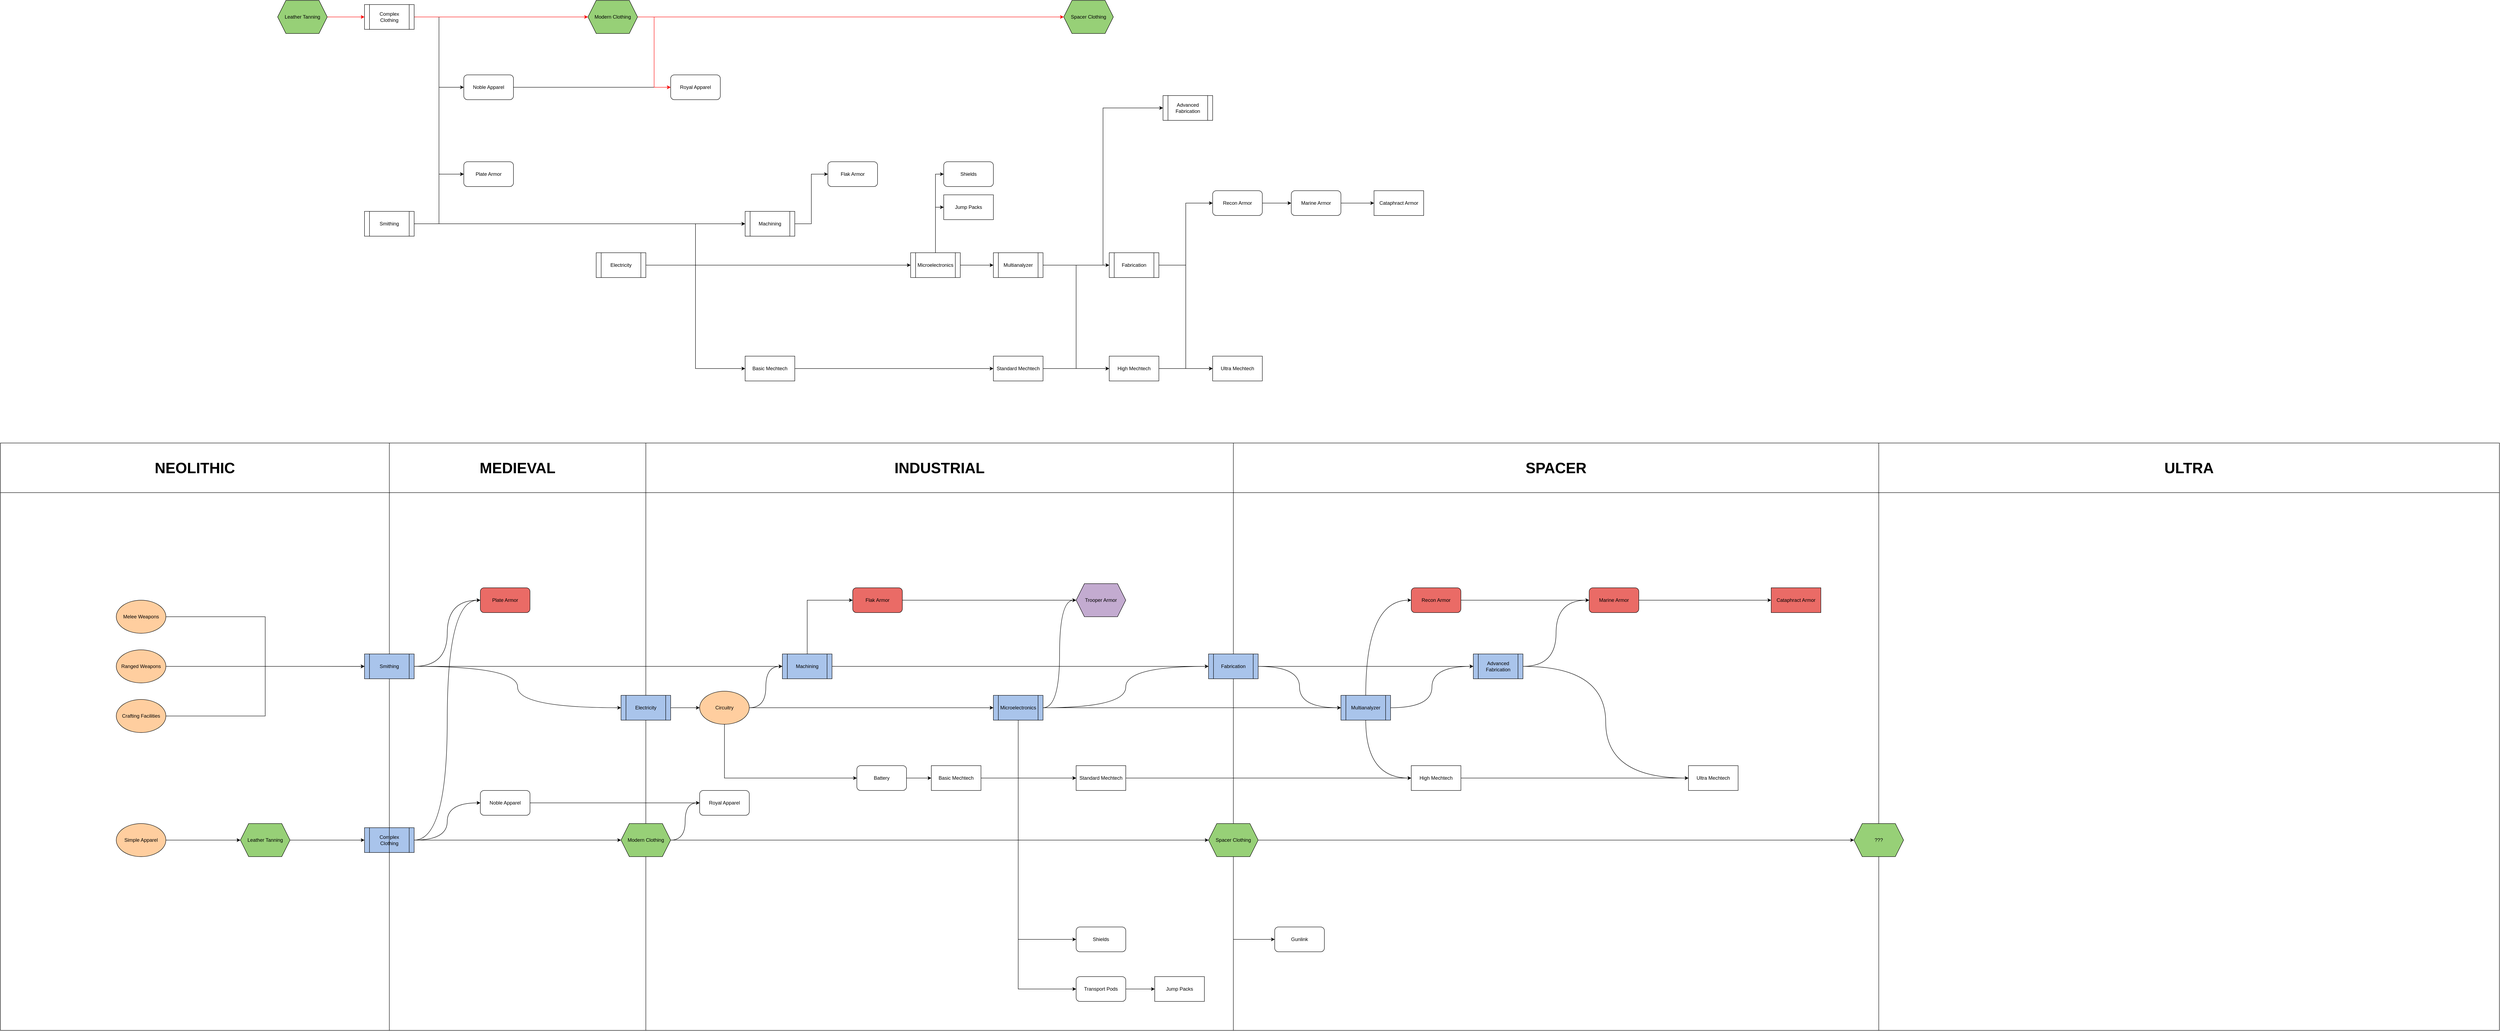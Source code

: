 <mxfile version="21.5.0" type="github">
  <diagram name="Page-1" id="KWzewiNtHVKbTdVzmJEv">
    <mxGraphModel dx="2638" dy="2087" grid="1" gridSize="10" guides="1" tooltips="1" connect="1" arrows="1" fold="1" page="1" pageScale="1" pageWidth="1100" pageHeight="850" math="0" shadow="0">
      <root>
        <mxCell id="0" />
        <mxCell id="1" parent="0" />
        <mxCell id="aLflbuptnVJN-_6204dd-37" value="&lt;font style=&quot;font-size: 36px;&quot;&gt;ULTRA&lt;/font&gt;" style="swimlane;whiteSpace=wrap;html=1;startSize=120;" parent="1" vertex="1">
          <mxGeometry x="3820" y="1040" width="1500" height="1420" as="geometry" />
        </mxCell>
        <mxCell id="aLflbuptnVJN-_6204dd-33" value="&lt;div&gt;&lt;font style=&quot;font-size: 36px;&quot;&gt;SPACER&lt;/font&gt;&lt;/div&gt;" style="swimlane;whiteSpace=wrap;html=1;startSize=120;" parent="1" vertex="1">
          <mxGeometry x="2260" y="1040" width="1560" height="1420" as="geometry" />
        </mxCell>
        <mxCell id="T8RAS-Kf2fngKEUCqmms-92" value="Ultra Mechtech" style="rounded=0;whiteSpace=wrap;html=1;" parent="aLflbuptnVJN-_6204dd-33" vertex="1">
          <mxGeometry x="1100" y="780" width="120" height="60" as="geometry" />
        </mxCell>
        <mxCell id="aLflbuptnVJN-_6204dd-23" value="Gunlink" style="rounded=1;whiteSpace=wrap;html=1;fillColor=#FFFFFF;" parent="aLflbuptnVJN-_6204dd-33" vertex="1">
          <mxGeometry x="100" y="1170" width="120" height="60" as="geometry" />
        </mxCell>
        <mxCell id="T8RAS-Kf2fngKEUCqmms-91" value="High Mechtech" style="rounded=0;whiteSpace=wrap;html=1;" parent="aLflbuptnVJN-_6204dd-33" vertex="1">
          <mxGeometry x="430" y="780" width="120" height="60" as="geometry" />
        </mxCell>
        <mxCell id="T8RAS-Kf2fngKEUCqmms-90" style="edgeStyle=orthogonalEdgeStyle;rounded=0;orthogonalLoop=1;jettySize=auto;html=1;exitX=1;exitY=0.5;exitDx=0;exitDy=0;entryX=0;entryY=0.5;entryDx=0;entryDy=0;" parent="aLflbuptnVJN-_6204dd-33" source="T8RAS-Kf2fngKEUCqmms-91" target="T8RAS-Kf2fngKEUCqmms-92" edge="1">
          <mxGeometry relative="1" as="geometry" />
        </mxCell>
        <mxCell id="aLflbuptnVJN-_6204dd-49" value="&lt;div&gt;???&lt;/div&gt;" style="shape=hexagon;perimeter=hexagonPerimeter2;whiteSpace=wrap;html=1;fixedSize=1;fillColor=#97D077;" parent="aLflbuptnVJN-_6204dd-33" vertex="1">
          <mxGeometry x="1500" y="920" width="120" height="80" as="geometry" />
        </mxCell>
        <mxCell id="aLflbuptnVJN-_6204dd-34" value="&lt;font style=&quot;font-size: 36px;&quot;&gt;INDUSTRIAL&lt;/font&gt;" style="swimlane;whiteSpace=wrap;html=1;startSize=120;" parent="1" vertex="1">
          <mxGeometry x="840" y="1040" width="1420" height="1420" as="geometry">
            <mxRectangle x="740" y="1040" width="110" height="30" as="alternateBounds" />
          </mxGeometry>
        </mxCell>
        <mxCell id="aLflbuptnVJN-_6204dd-40" value="Trooper Armor" style="shape=hexagon;perimeter=hexagonPerimeter2;whiteSpace=wrap;html=1;fixedSize=1;fillColor=#C3ABD0;" parent="aLflbuptnVJN-_6204dd-34" vertex="1">
          <mxGeometry x="1040" y="340" width="120" height="80" as="geometry" />
        </mxCell>
        <mxCell id="aLflbuptnVJN-_6204dd-27" value="Battery" style="rounded=1;whiteSpace=wrap;html=1;" parent="aLflbuptnVJN-_6204dd-34" vertex="1">
          <mxGeometry x="510" y="780" width="120" height="60" as="geometry" />
        </mxCell>
        <mxCell id="T8RAS-Kf2fngKEUCqmms-84" value="&lt;div&gt;Shields&lt;/div&gt;" style="rounded=1;whiteSpace=wrap;html=1;" parent="aLflbuptnVJN-_6204dd-34" vertex="1">
          <mxGeometry x="1040" y="1170" width="120" height="60" as="geometry" />
        </mxCell>
        <mxCell id="T8RAS-Kf2fngKEUCqmms-85" value="Jump Packs" style="rounded=0;whiteSpace=wrap;html=1;" parent="aLflbuptnVJN-_6204dd-34" vertex="1">
          <mxGeometry x="1230" y="1290" width="120" height="60" as="geometry" />
        </mxCell>
        <mxCell id="aLflbuptnVJN-_6204dd-22" style="edgeStyle=orthogonalEdgeStyle;rounded=0;orthogonalLoop=1;jettySize=auto;html=1;exitX=1;exitY=0.5;exitDx=0;exitDy=0;entryX=0;entryY=0.5;entryDx=0;entryDy=0;" parent="aLflbuptnVJN-_6204dd-34" source="aLflbuptnVJN-_6204dd-20" target="T8RAS-Kf2fngKEUCqmms-85" edge="1">
          <mxGeometry relative="1" as="geometry" />
        </mxCell>
        <mxCell id="aLflbuptnVJN-_6204dd-20" value="Transport Pods" style="rounded=1;whiteSpace=wrap;html=1;" parent="aLflbuptnVJN-_6204dd-34" vertex="1">
          <mxGeometry x="1040" y="1290" width="120" height="60" as="geometry" />
        </mxCell>
        <mxCell id="T8RAS-Kf2fngKEUCqmms-87" value="Standard Mechtech" style="rounded=0;whiteSpace=wrap;html=1;" parent="aLflbuptnVJN-_6204dd-34" vertex="1">
          <mxGeometry x="1040" y="780" width="120" height="60" as="geometry" />
        </mxCell>
        <mxCell id="T8RAS-Kf2fngKEUCqmms-89" value="Basic Mechtech" style="rounded=0;whiteSpace=wrap;html=1;" parent="aLflbuptnVJN-_6204dd-34" vertex="1">
          <mxGeometry x="690" y="780" width="120" height="60" as="geometry" />
        </mxCell>
        <mxCell id="T8RAS-Kf2fngKEUCqmms-88" style="edgeStyle=orthogonalEdgeStyle;rounded=0;orthogonalLoop=1;jettySize=auto;html=1;exitX=1;exitY=0.5;exitDx=0;exitDy=0;" parent="aLflbuptnVJN-_6204dd-34" source="T8RAS-Kf2fngKEUCqmms-89" target="T8RAS-Kf2fngKEUCqmms-87" edge="1">
          <mxGeometry relative="1" as="geometry" />
        </mxCell>
        <mxCell id="aLflbuptnVJN-_6204dd-29" style="edgeStyle=orthogonalEdgeStyle;rounded=0;orthogonalLoop=1;jettySize=auto;html=1;exitX=1;exitY=0.5;exitDx=0;exitDy=0;entryX=0;entryY=0.5;entryDx=0;entryDy=0;" parent="aLflbuptnVJN-_6204dd-34" source="aLflbuptnVJN-_6204dd-27" target="T8RAS-Kf2fngKEUCqmms-89" edge="1">
          <mxGeometry relative="1" as="geometry" />
        </mxCell>
        <mxCell id="T8RAS-Kf2fngKEUCqmms-64" value="Royal Apparel" style="rounded=1;whiteSpace=wrap;html=1;" parent="aLflbuptnVJN-_6204dd-34" vertex="1">
          <mxGeometry x="130" y="840" width="120" height="60" as="geometry" />
        </mxCell>
        <mxCell id="aLflbuptnVJN-_6204dd-35" value="&lt;font style=&quot;font-size: 36px;&quot;&gt;MEDIEVAL&lt;/font&gt;" style="swimlane;whiteSpace=wrap;html=1;startSize=120;" parent="1" vertex="1">
          <mxGeometry x="220" y="1040" width="620" height="1420" as="geometry">
            <mxRectangle x="220" y="1040" width="110" height="30" as="alternateBounds" />
          </mxGeometry>
        </mxCell>
        <mxCell id="T8RAS-Kf2fngKEUCqmms-57" value="&lt;div&gt;Complex Clothing&lt;/div&gt;" style="shape=process;whiteSpace=wrap;html=1;backgroundOutline=1;fillColor=#A9C4EB;" parent="aLflbuptnVJN-_6204dd-35" vertex="1">
          <mxGeometry x="-60" y="930" width="120" height="60" as="geometry" />
        </mxCell>
        <mxCell id="T8RAS-Kf2fngKEUCqmms-63" value="&lt;div&gt;Noble Apparel&lt;/div&gt;" style="rounded=1;whiteSpace=wrap;html=1;" parent="aLflbuptnVJN-_6204dd-35" vertex="1">
          <mxGeometry x="220" y="840" width="120" height="60" as="geometry" />
        </mxCell>
        <mxCell id="T8RAS-Kf2fngKEUCqmms-55" style="edgeStyle=orthogonalEdgeStyle;rounded=0;orthogonalLoop=1;jettySize=auto;html=1;exitX=1;exitY=0.5;exitDx=0;exitDy=0;entryX=0;entryY=0.5;entryDx=0;entryDy=0;curved=1;" parent="aLflbuptnVJN-_6204dd-35" source="T8RAS-Kf2fngKEUCqmms-57" target="T8RAS-Kf2fngKEUCqmms-63" edge="1">
          <mxGeometry relative="1" as="geometry" />
        </mxCell>
        <mxCell id="aLflbuptnVJN-_6204dd-43" value="Modern Clothing" style="shape=hexagon;perimeter=hexagonPerimeter2;whiteSpace=wrap;html=1;fixedSize=1;fillColor=#97D077;" parent="aLflbuptnVJN-_6204dd-35" vertex="1">
          <mxGeometry x="560" y="920" width="120" height="80" as="geometry" />
        </mxCell>
        <mxCell id="aLflbuptnVJN-_6204dd-45" style="edgeStyle=orthogonalEdgeStyle;rounded=0;orthogonalLoop=1;jettySize=auto;html=1;exitX=1;exitY=0.5;exitDx=0;exitDy=0;entryX=0;entryY=0.5;entryDx=0;entryDy=0;" parent="aLflbuptnVJN-_6204dd-35" source="T8RAS-Kf2fngKEUCqmms-57" target="aLflbuptnVJN-_6204dd-43" edge="1">
          <mxGeometry relative="1" as="geometry" />
        </mxCell>
        <mxCell id="aLflbuptnVJN-_6204dd-36" value="&lt;font style=&quot;font-size: 36px;&quot;&gt;NEOLITHIC&lt;/font&gt;" style="swimlane;whiteSpace=wrap;html=1;startSize=120;" parent="1" vertex="1">
          <mxGeometry x="-720" y="1040" width="940" height="1420" as="geometry">
            <mxRectangle x="740" y="1040" width="110" height="30" as="alternateBounds" />
          </mxGeometry>
        </mxCell>
        <mxCell id="aLflbuptnVJN-_6204dd-39" value="&lt;div&gt;Leather Tanning&lt;/div&gt;" style="shape=hexagon;perimeter=hexagonPerimeter2;whiteSpace=wrap;html=1;fixedSize=1;fillColor=#97D077;" parent="aLflbuptnVJN-_6204dd-36" vertex="1">
          <mxGeometry x="580" y="920" width="120" height="80" as="geometry" />
        </mxCell>
        <mxCell id="aLflbuptnVJN-_6204dd-1" value="Simple Apparel" style="ellipse;whiteSpace=wrap;html=1;fillColor=#FFCE9F;" parent="aLflbuptnVJN-_6204dd-36" vertex="1">
          <mxGeometry x="280" y="920" width="120" height="80" as="geometry" />
        </mxCell>
        <mxCell id="aLflbuptnVJN-_6204dd-8" style="edgeStyle=orthogonalEdgeStyle;rounded=0;orthogonalLoop=1;jettySize=auto;html=1;exitX=1;exitY=0.5;exitDx=0;exitDy=0;entryX=0;entryY=0.5;entryDx=0;entryDy=0;" parent="aLflbuptnVJN-_6204dd-36" source="aLflbuptnVJN-_6204dd-1" target="aLflbuptnVJN-_6204dd-39" edge="1">
          <mxGeometry relative="1" as="geometry" />
        </mxCell>
        <mxCell id="T8RAS-Kf2fngKEUCqmms-8" style="edgeStyle=orthogonalEdgeStyle;rounded=0;orthogonalLoop=1;jettySize=auto;html=1;exitX=1;exitY=0.5;exitDx=0;exitDy=0;entryX=0;entryY=0.5;entryDx=0;entryDy=0;" parent="1" source="T8RAS-Kf2fngKEUCqmms-1" target="T8RAS-Kf2fngKEUCqmms-4" edge="1">
          <mxGeometry relative="1" as="geometry" />
        </mxCell>
        <mxCell id="T8RAS-Kf2fngKEUCqmms-10" style="edgeStyle=orthogonalEdgeStyle;rounded=0;orthogonalLoop=1;jettySize=auto;html=1;exitX=1;exitY=0.5;exitDx=0;exitDy=0;entryX=0;entryY=0.5;entryDx=0;entryDy=0;" parent="1" source="T8RAS-Kf2fngKEUCqmms-1" target="T8RAS-Kf2fngKEUCqmms-3" edge="1">
          <mxGeometry relative="1" as="geometry" />
        </mxCell>
        <mxCell id="eQuGEwlXQWY68dL_tK8g-7" style="edgeStyle=orthogonalEdgeStyle;rounded=0;orthogonalLoop=1;jettySize=auto;html=1;exitX=1;exitY=0.5;exitDx=0;exitDy=0;entryX=0;entryY=0.5;entryDx=0;entryDy=0;fillColor=#FF0000;strokeColor=#FF0000;" edge="1" parent="1" source="T8RAS-Kf2fngKEUCqmms-1" target="eQuGEwlXQWY68dL_tK8g-4">
          <mxGeometry relative="1" as="geometry" />
        </mxCell>
        <mxCell id="T8RAS-Kf2fngKEUCqmms-1" value="&lt;div&gt;Complex Clothing&lt;/div&gt;" style="shape=process;whiteSpace=wrap;html=1;backgroundOutline=1;" parent="1" vertex="1">
          <mxGeometry x="160" y="-20" width="120" height="60" as="geometry" />
        </mxCell>
        <mxCell id="T8RAS-Kf2fngKEUCqmms-11" style="edgeStyle=orthogonalEdgeStyle;rounded=0;orthogonalLoop=1;jettySize=auto;html=1;exitX=1;exitY=0.5;exitDx=0;exitDy=0;entryX=0;entryY=0.5;entryDx=0;entryDy=0;" parent="1" source="T8RAS-Kf2fngKEUCqmms-2" target="T8RAS-Kf2fngKEUCqmms-3" edge="1">
          <mxGeometry relative="1" as="geometry" />
        </mxCell>
        <mxCell id="T8RAS-Kf2fngKEUCqmms-15" style="edgeStyle=orthogonalEdgeStyle;rounded=0;orthogonalLoop=1;jettySize=auto;html=1;exitX=1;exitY=0.5;exitDx=0;exitDy=0;entryX=0;entryY=0.5;entryDx=0;entryDy=0;" parent="1" source="T8RAS-Kf2fngKEUCqmms-2" target="T8RAS-Kf2fngKEUCqmms-13" edge="1">
          <mxGeometry relative="1" as="geometry" />
        </mxCell>
        <mxCell id="T8RAS-Kf2fngKEUCqmms-2" value="Smithing" style="shape=process;whiteSpace=wrap;html=1;backgroundOutline=1;" parent="1" vertex="1">
          <mxGeometry x="160" y="480" width="120" height="60" as="geometry" />
        </mxCell>
        <mxCell id="T8RAS-Kf2fngKEUCqmms-3" value="Plate Armor" style="rounded=1;whiteSpace=wrap;html=1;" parent="1" vertex="1">
          <mxGeometry x="400" y="360" width="120" height="60" as="geometry" />
        </mxCell>
        <mxCell id="T8RAS-Kf2fngKEUCqmms-9" style="edgeStyle=orthogonalEdgeStyle;rounded=0;orthogonalLoop=1;jettySize=auto;html=1;exitX=1;exitY=0.5;exitDx=0;exitDy=0;entryX=0;entryY=0.5;entryDx=0;entryDy=0;" parent="1" source="T8RAS-Kf2fngKEUCqmms-4" target="T8RAS-Kf2fngKEUCqmms-5" edge="1">
          <mxGeometry relative="1" as="geometry" />
        </mxCell>
        <mxCell id="T8RAS-Kf2fngKEUCqmms-4" value="&lt;div&gt;Noble Apparel&lt;/div&gt;" style="rounded=1;whiteSpace=wrap;html=1;" parent="1" vertex="1">
          <mxGeometry x="400" y="150" width="120" height="60" as="geometry" />
        </mxCell>
        <mxCell id="T8RAS-Kf2fngKEUCqmms-5" value="Royal Apparel" style="rounded=1;whiteSpace=wrap;html=1;" parent="1" vertex="1">
          <mxGeometry x="900" y="150" width="120" height="60" as="geometry" />
        </mxCell>
        <mxCell id="T8RAS-Kf2fngKEUCqmms-16" style="edgeStyle=orthogonalEdgeStyle;rounded=0;orthogonalLoop=1;jettySize=auto;html=1;exitX=1;exitY=0.5;exitDx=0;exitDy=0;entryX=0;entryY=0.5;entryDx=0;entryDy=0;" parent="1" source="T8RAS-Kf2fngKEUCqmms-12" target="T8RAS-Kf2fngKEUCqmms-13" edge="1">
          <mxGeometry relative="1" as="geometry">
            <mxPoint x="970" y="589.667" as="targetPoint" />
          </mxGeometry>
        </mxCell>
        <mxCell id="T8RAS-Kf2fngKEUCqmms-24" style="edgeStyle=orthogonalEdgeStyle;rounded=0;orthogonalLoop=1;jettySize=auto;html=1;exitX=1;exitY=0.5;exitDx=0;exitDy=0;entryX=0;entryY=0.5;entryDx=0;entryDy=0;" parent="1" source="T8RAS-Kf2fngKEUCqmms-12" target="T8RAS-Kf2fngKEUCqmms-20" edge="1">
          <mxGeometry relative="1" as="geometry" />
        </mxCell>
        <mxCell id="T8RAS-Kf2fngKEUCqmms-35" style="edgeStyle=orthogonalEdgeStyle;rounded=0;orthogonalLoop=1;jettySize=auto;html=1;exitX=1;exitY=0.5;exitDx=0;exitDy=0;entryX=0;entryY=0.5;entryDx=0;entryDy=0;" parent="1" source="T8RAS-Kf2fngKEUCqmms-12" target="T8RAS-Kf2fngKEUCqmms-34" edge="1">
          <mxGeometry relative="1" as="geometry" />
        </mxCell>
        <mxCell id="T8RAS-Kf2fngKEUCqmms-12" value="Electricity" style="shape=process;whiteSpace=wrap;html=1;backgroundOutline=1;" parent="1" vertex="1">
          <mxGeometry x="720" y="580" width="120" height="60" as="geometry" />
        </mxCell>
        <mxCell id="T8RAS-Kf2fngKEUCqmms-19" style="edgeStyle=orthogonalEdgeStyle;rounded=0;orthogonalLoop=1;jettySize=auto;html=1;exitX=1;exitY=0.5;exitDx=0;exitDy=0;entryX=0;entryY=0.5;entryDx=0;entryDy=0;" parent="1" source="T8RAS-Kf2fngKEUCqmms-13" target="T8RAS-Kf2fngKEUCqmms-17" edge="1">
          <mxGeometry relative="1" as="geometry" />
        </mxCell>
        <mxCell id="T8RAS-Kf2fngKEUCqmms-13" value="Machining" style="shape=process;whiteSpace=wrap;html=1;backgroundOutline=1;" parent="1" vertex="1">
          <mxGeometry x="1080" y="480" width="120" height="60" as="geometry" />
        </mxCell>
        <mxCell id="T8RAS-Kf2fngKEUCqmms-17" value="Flak Armor" style="rounded=1;whiteSpace=wrap;html=1;" parent="1" vertex="1">
          <mxGeometry x="1280" y="360" width="120" height="60" as="geometry" />
        </mxCell>
        <mxCell id="T8RAS-Kf2fngKEUCqmms-25" style="edgeStyle=orthogonalEdgeStyle;rounded=0;orthogonalLoop=1;jettySize=auto;html=1;exitX=1;exitY=0.5;exitDx=0;exitDy=0;entryX=0;entryY=0.5;entryDx=0;entryDy=0;" parent="1" source="T8RAS-Kf2fngKEUCqmms-20" target="T8RAS-Kf2fngKEUCqmms-21" edge="1">
          <mxGeometry relative="1" as="geometry" />
        </mxCell>
        <mxCell id="T8RAS-Kf2fngKEUCqmms-30" style="edgeStyle=orthogonalEdgeStyle;rounded=0;orthogonalLoop=1;jettySize=auto;html=1;exitX=0.5;exitY=0;exitDx=0;exitDy=0;entryX=0;entryY=0.5;entryDx=0;entryDy=0;" parent="1" source="T8RAS-Kf2fngKEUCqmms-20" target="T8RAS-Kf2fngKEUCqmms-29" edge="1">
          <mxGeometry relative="1" as="geometry" />
        </mxCell>
        <mxCell id="T8RAS-Kf2fngKEUCqmms-32" style="edgeStyle=orthogonalEdgeStyle;rounded=0;orthogonalLoop=1;jettySize=auto;html=1;exitX=0.5;exitY=0;exitDx=0;exitDy=0;entryX=0;entryY=0.5;entryDx=0;entryDy=0;" parent="1" source="T8RAS-Kf2fngKEUCqmms-20" target="T8RAS-Kf2fngKEUCqmms-31" edge="1">
          <mxGeometry relative="1" as="geometry" />
        </mxCell>
        <mxCell id="T8RAS-Kf2fngKEUCqmms-20" value="Microelectronics" style="shape=process;whiteSpace=wrap;html=1;backgroundOutline=1;" parent="1" vertex="1">
          <mxGeometry x="1480" y="580" width="120" height="60" as="geometry" />
        </mxCell>
        <mxCell id="T8RAS-Kf2fngKEUCqmms-26" style="edgeStyle=orthogonalEdgeStyle;rounded=0;orthogonalLoop=1;jettySize=auto;html=1;exitX=1;exitY=0.5;exitDx=0;exitDy=0;entryX=0;entryY=0.5;entryDx=0;entryDy=0;" parent="1" source="T8RAS-Kf2fngKEUCqmms-21" target="T8RAS-Kf2fngKEUCqmms-22" edge="1">
          <mxGeometry relative="1" as="geometry" />
        </mxCell>
        <mxCell id="T8RAS-Kf2fngKEUCqmms-28" style="edgeStyle=orthogonalEdgeStyle;rounded=0;orthogonalLoop=1;jettySize=auto;html=1;exitX=1;exitY=0.5;exitDx=0;exitDy=0;entryX=0;entryY=0.5;entryDx=0;entryDy=0;" parent="1" source="T8RAS-Kf2fngKEUCqmms-21" target="T8RAS-Kf2fngKEUCqmms-27" edge="1">
          <mxGeometry relative="1" as="geometry" />
        </mxCell>
        <mxCell id="T8RAS-Kf2fngKEUCqmms-42" style="edgeStyle=orthogonalEdgeStyle;rounded=0;orthogonalLoop=1;jettySize=auto;html=1;exitX=1;exitY=0.5;exitDx=0;exitDy=0;entryX=0;entryY=0.5;entryDx=0;entryDy=0;" parent="1" source="T8RAS-Kf2fngKEUCqmms-21" target="T8RAS-Kf2fngKEUCqmms-38" edge="1">
          <mxGeometry relative="1" as="geometry" />
        </mxCell>
        <mxCell id="T8RAS-Kf2fngKEUCqmms-21" value="Multianalyzer" style="shape=process;whiteSpace=wrap;html=1;backgroundOutline=1;" parent="1" vertex="1">
          <mxGeometry x="1680" y="580" width="120" height="60" as="geometry" />
        </mxCell>
        <mxCell id="T8RAS-Kf2fngKEUCqmms-43" style="edgeStyle=orthogonalEdgeStyle;rounded=0;orthogonalLoop=1;jettySize=auto;html=1;exitX=1;exitY=0.5;exitDx=0;exitDy=0;entryX=0;entryY=0.5;entryDx=0;entryDy=0;" parent="1" source="T8RAS-Kf2fngKEUCqmms-22" target="T8RAS-Kf2fngKEUCqmms-39" edge="1">
          <mxGeometry relative="1" as="geometry" />
        </mxCell>
        <mxCell id="T8RAS-Kf2fngKEUCqmms-47" style="edgeStyle=orthogonalEdgeStyle;rounded=0;orthogonalLoop=1;jettySize=auto;html=1;exitX=1;exitY=0.5;exitDx=0;exitDy=0;entryX=0;entryY=0.5;entryDx=0;entryDy=0;" parent="1" source="T8RAS-Kf2fngKEUCqmms-22" target="T8RAS-Kf2fngKEUCqmms-44" edge="1">
          <mxGeometry relative="1" as="geometry" />
        </mxCell>
        <mxCell id="T8RAS-Kf2fngKEUCqmms-22" value="Fabrication" style="shape=process;whiteSpace=wrap;html=1;backgroundOutline=1;" parent="1" vertex="1">
          <mxGeometry x="1960" y="580" width="120" height="60" as="geometry" />
        </mxCell>
        <mxCell id="T8RAS-Kf2fngKEUCqmms-27" value="&lt;div&gt;Advanced Fabrication&lt;/div&gt;" style="shape=process;whiteSpace=wrap;html=1;backgroundOutline=1;" parent="1" vertex="1">
          <mxGeometry x="2090" y="200" width="120" height="60" as="geometry" />
        </mxCell>
        <mxCell id="T8RAS-Kf2fngKEUCqmms-29" value="&lt;div&gt;Shields&lt;/div&gt;" style="rounded=1;whiteSpace=wrap;html=1;" parent="1" vertex="1">
          <mxGeometry x="1560" y="360" width="120" height="60" as="geometry" />
        </mxCell>
        <mxCell id="T8RAS-Kf2fngKEUCqmms-31" value="Jump Packs" style="rounded=0;whiteSpace=wrap;html=1;" parent="1" vertex="1">
          <mxGeometry x="1560" y="440" width="120" height="60" as="geometry" />
        </mxCell>
        <mxCell id="T8RAS-Kf2fngKEUCqmms-40" style="edgeStyle=orthogonalEdgeStyle;rounded=0;orthogonalLoop=1;jettySize=auto;html=1;exitX=1;exitY=0.5;exitDx=0;exitDy=0;entryX=0;entryY=0.5;entryDx=0;entryDy=0;" parent="1" source="T8RAS-Kf2fngKEUCqmms-33" target="T8RAS-Kf2fngKEUCqmms-38" edge="1">
          <mxGeometry relative="1" as="geometry" />
        </mxCell>
        <mxCell id="T8RAS-Kf2fngKEUCqmms-33" value="Standard Mechtech" style="rounded=0;whiteSpace=wrap;html=1;" parent="1" vertex="1">
          <mxGeometry x="1680" y="830" width="120" height="60" as="geometry" />
        </mxCell>
        <mxCell id="T8RAS-Kf2fngKEUCqmms-36" style="edgeStyle=orthogonalEdgeStyle;rounded=0;orthogonalLoop=1;jettySize=auto;html=1;exitX=1;exitY=0.5;exitDx=0;exitDy=0;" parent="1" source="T8RAS-Kf2fngKEUCqmms-34" target="T8RAS-Kf2fngKEUCqmms-33" edge="1">
          <mxGeometry relative="1" as="geometry" />
        </mxCell>
        <mxCell id="T8RAS-Kf2fngKEUCqmms-34" value="Basic Mechtech" style="rounded=0;whiteSpace=wrap;html=1;" parent="1" vertex="1">
          <mxGeometry x="1080" y="830" width="120" height="60" as="geometry" />
        </mxCell>
        <mxCell id="T8RAS-Kf2fngKEUCqmms-41" style="edgeStyle=orthogonalEdgeStyle;rounded=0;orthogonalLoop=1;jettySize=auto;html=1;exitX=1;exitY=0.5;exitDx=0;exitDy=0;entryX=0;entryY=0.5;entryDx=0;entryDy=0;" parent="1" source="T8RAS-Kf2fngKEUCqmms-38" target="T8RAS-Kf2fngKEUCqmms-39" edge="1">
          <mxGeometry relative="1" as="geometry" />
        </mxCell>
        <mxCell id="T8RAS-Kf2fngKEUCqmms-38" value="High Mechtech" style="rounded=0;whiteSpace=wrap;html=1;" parent="1" vertex="1">
          <mxGeometry x="1960" y="830" width="120" height="60" as="geometry" />
        </mxCell>
        <mxCell id="T8RAS-Kf2fngKEUCqmms-39" value="Ultra Mechtech" style="rounded=0;whiteSpace=wrap;html=1;" parent="1" vertex="1">
          <mxGeometry x="2210" y="830" width="120" height="60" as="geometry" />
        </mxCell>
        <mxCell id="T8RAS-Kf2fngKEUCqmms-48" style="edgeStyle=orthogonalEdgeStyle;rounded=0;orthogonalLoop=1;jettySize=auto;html=1;exitX=1;exitY=0.5;exitDx=0;exitDy=0;entryX=0;entryY=0.5;entryDx=0;entryDy=0;" parent="1" source="T8RAS-Kf2fngKEUCqmms-44" target="T8RAS-Kf2fngKEUCqmms-45" edge="1">
          <mxGeometry relative="1" as="geometry" />
        </mxCell>
        <mxCell id="T8RAS-Kf2fngKEUCqmms-44" value="Recon Armor" style="rounded=1;whiteSpace=wrap;html=1;" parent="1" vertex="1">
          <mxGeometry x="2210" y="430" width="120" height="60" as="geometry" />
        </mxCell>
        <mxCell id="T8RAS-Kf2fngKEUCqmms-49" style="edgeStyle=orthogonalEdgeStyle;rounded=0;orthogonalLoop=1;jettySize=auto;html=1;exitX=1;exitY=0.5;exitDx=0;exitDy=0;entryX=0;entryY=0.5;entryDx=0;entryDy=0;" parent="1" source="T8RAS-Kf2fngKEUCqmms-45" target="T8RAS-Kf2fngKEUCqmms-46" edge="1">
          <mxGeometry relative="1" as="geometry" />
        </mxCell>
        <mxCell id="T8RAS-Kf2fngKEUCqmms-45" value="Marine Armor" style="rounded=1;whiteSpace=wrap;html=1;" parent="1" vertex="1">
          <mxGeometry x="2400" y="430" width="120" height="60" as="geometry" />
        </mxCell>
        <mxCell id="T8RAS-Kf2fngKEUCqmms-46" value="Cataphract Armor" style="rounded=0;whiteSpace=wrap;html=1;" parent="1" vertex="1">
          <mxGeometry x="2600" y="430" width="120" height="60" as="geometry" />
        </mxCell>
        <mxCell id="T8RAS-Kf2fngKEUCqmms-56" style="edgeStyle=orthogonalEdgeStyle;rounded=0;orthogonalLoop=1;jettySize=auto;html=1;exitX=1;exitY=0.5;exitDx=0;exitDy=0;entryX=0;entryY=0.5;entryDx=0;entryDy=0;curved=1;" parent="1" source="T8RAS-Kf2fngKEUCqmms-57" target="T8RAS-Kf2fngKEUCqmms-61" edge="1">
          <mxGeometry relative="1" as="geometry" />
        </mxCell>
        <mxCell id="T8RAS-Kf2fngKEUCqmms-58" style="edgeStyle=orthogonalEdgeStyle;rounded=0;orthogonalLoop=1;jettySize=auto;html=1;exitX=1;exitY=0.5;exitDx=0;exitDy=0;entryX=0;entryY=0.5;entryDx=0;entryDy=0;curved=1;" parent="1" source="T8RAS-Kf2fngKEUCqmms-60" target="T8RAS-Kf2fngKEUCqmms-61" edge="1">
          <mxGeometry relative="1" as="geometry" />
        </mxCell>
        <mxCell id="T8RAS-Kf2fngKEUCqmms-59" style="edgeStyle=orthogonalEdgeStyle;rounded=0;orthogonalLoop=1;jettySize=auto;html=1;exitX=1;exitY=0.5;exitDx=0;exitDy=0;entryX=0;entryY=0.5;entryDx=0;entryDy=0;" parent="1" source="T8RAS-Kf2fngKEUCqmms-60" target="T8RAS-Kf2fngKEUCqmms-70" edge="1">
          <mxGeometry relative="1" as="geometry" />
        </mxCell>
        <mxCell id="aLflbuptnVJN-_6204dd-9" style="edgeStyle=orthogonalEdgeStyle;rounded=0;orthogonalLoop=1;jettySize=auto;html=1;exitX=1;exitY=0.5;exitDx=0;exitDy=0;entryX=0;entryY=0.5;entryDx=0;entryDy=0;curved=1;" parent="1" source="T8RAS-Kf2fngKEUCqmms-60" target="T8RAS-Kf2fngKEUCqmms-68" edge="1">
          <mxGeometry relative="1" as="geometry" />
        </mxCell>
        <mxCell id="T8RAS-Kf2fngKEUCqmms-60" value="Smithing" style="shape=process;whiteSpace=wrap;html=1;backgroundOutline=1;fillColor=#A9C4EB;" parent="1" vertex="1">
          <mxGeometry x="160" y="1550" width="120" height="60" as="geometry" />
        </mxCell>
        <mxCell id="T8RAS-Kf2fngKEUCqmms-61" value="Plate Armor" style="rounded=1;whiteSpace=wrap;html=1;fillColor=#EA6B66;" parent="1" vertex="1">
          <mxGeometry x="440" y="1390" width="120" height="60" as="geometry" />
        </mxCell>
        <mxCell id="aLflbuptnVJN-_6204dd-11" style="edgeStyle=orthogonalEdgeStyle;rounded=0;orthogonalLoop=1;jettySize=auto;html=1;exitX=1;exitY=0.5;exitDx=0;exitDy=0;entryX=0;entryY=0.5;entryDx=0;entryDy=0;" parent="1" source="T8RAS-Kf2fngKEUCqmms-68" target="aLflbuptnVJN-_6204dd-10" edge="1">
          <mxGeometry relative="1" as="geometry" />
        </mxCell>
        <mxCell id="T8RAS-Kf2fngKEUCqmms-68" value="Electricity" style="shape=process;whiteSpace=wrap;html=1;backgroundOutline=1;fillColor=#A9C4EB;" parent="1" vertex="1">
          <mxGeometry x="780" y="1650" width="120" height="60" as="geometry" />
        </mxCell>
        <mxCell id="T8RAS-Kf2fngKEUCqmms-69" style="edgeStyle=orthogonalEdgeStyle;rounded=0;orthogonalLoop=1;jettySize=auto;html=1;exitX=0.5;exitY=0;exitDx=0;exitDy=0;entryX=0;entryY=0.5;entryDx=0;entryDy=0;" parent="1" source="T8RAS-Kf2fngKEUCqmms-70" target="T8RAS-Kf2fngKEUCqmms-71" edge="1">
          <mxGeometry relative="1" as="geometry" />
        </mxCell>
        <mxCell id="aLflbuptnVJN-_6204dd-14" style="edgeStyle=orthogonalEdgeStyle;rounded=0;orthogonalLoop=1;jettySize=auto;html=1;exitX=1;exitY=0.5;exitDx=0;exitDy=0;entryX=0;entryY=0.5;entryDx=0;entryDy=0;" parent="1" source="T8RAS-Kf2fngKEUCqmms-70" target="T8RAS-Kf2fngKEUCqmms-82" edge="1">
          <mxGeometry relative="1" as="geometry" />
        </mxCell>
        <mxCell id="T8RAS-Kf2fngKEUCqmms-70" value="Machining" style="shape=process;whiteSpace=wrap;html=1;backgroundOutline=1;fillColor=#A9C4EB;" parent="1" vertex="1">
          <mxGeometry x="1170" y="1550" width="120" height="60" as="geometry" />
        </mxCell>
        <mxCell id="aLflbuptnVJN-_6204dd-42" style="edgeStyle=orthogonalEdgeStyle;rounded=0;orthogonalLoop=1;jettySize=auto;html=1;exitX=1;exitY=0.5;exitDx=0;exitDy=0;" parent="1" source="T8RAS-Kf2fngKEUCqmms-71" edge="1">
          <mxGeometry relative="1" as="geometry">
            <mxPoint x="1880" y="1420" as="targetPoint" />
          </mxGeometry>
        </mxCell>
        <mxCell id="T8RAS-Kf2fngKEUCqmms-71" value="Flak Armor" style="rounded=1;whiteSpace=wrap;html=1;fillColor=#EA6B66;" parent="1" vertex="1">
          <mxGeometry x="1340" y="1390" width="120" height="60" as="geometry" />
        </mxCell>
        <mxCell id="T8RAS-Kf2fngKEUCqmms-72" style="edgeStyle=orthogonalEdgeStyle;rounded=0;orthogonalLoop=1;jettySize=auto;html=1;exitX=1;exitY=0.5;exitDx=0;exitDy=0;entryX=0;entryY=0.5;entryDx=0;entryDy=0;" parent="1" source="T8RAS-Kf2fngKEUCqmms-75" target="T8RAS-Kf2fngKEUCqmms-79" edge="1">
          <mxGeometry relative="1" as="geometry" />
        </mxCell>
        <mxCell id="aLflbuptnVJN-_6204dd-15" style="edgeStyle=orthogonalEdgeStyle;rounded=0;orthogonalLoop=1;jettySize=auto;html=1;exitX=1;exitY=0.5;exitDx=0;exitDy=0;entryX=0;entryY=0.5;entryDx=0;entryDy=0;curved=1;" parent="1" source="T8RAS-Kf2fngKEUCqmms-75" target="T8RAS-Kf2fngKEUCqmms-82" edge="1">
          <mxGeometry relative="1" as="geometry" />
        </mxCell>
        <mxCell id="aLflbuptnVJN-_6204dd-19" style="edgeStyle=orthogonalEdgeStyle;rounded=0;orthogonalLoop=1;jettySize=auto;html=1;exitX=0.5;exitY=1;exitDx=0;exitDy=0;entryX=0;entryY=0.5;entryDx=0;entryDy=0;" parent="1" source="T8RAS-Kf2fngKEUCqmms-75" target="T8RAS-Kf2fngKEUCqmms-84" edge="1">
          <mxGeometry relative="1" as="geometry" />
        </mxCell>
        <mxCell id="aLflbuptnVJN-_6204dd-21" style="edgeStyle=orthogonalEdgeStyle;rounded=0;orthogonalLoop=1;jettySize=auto;html=1;exitX=0.5;exitY=1;exitDx=0;exitDy=0;entryX=0;entryY=0.5;entryDx=0;entryDy=0;" parent="1" source="T8RAS-Kf2fngKEUCqmms-75" target="aLflbuptnVJN-_6204dd-20" edge="1">
          <mxGeometry relative="1" as="geometry" />
        </mxCell>
        <mxCell id="aLflbuptnVJN-_6204dd-30" style="edgeStyle=orthogonalEdgeStyle;rounded=0;orthogonalLoop=1;jettySize=auto;html=1;exitX=0.5;exitY=1;exitDx=0;exitDy=0;entryX=0;entryY=0.5;entryDx=0;entryDy=0;" parent="1" source="T8RAS-Kf2fngKEUCqmms-75" target="T8RAS-Kf2fngKEUCqmms-87" edge="1">
          <mxGeometry relative="1" as="geometry" />
        </mxCell>
        <mxCell id="aLflbuptnVJN-_6204dd-41" style="edgeStyle=orthogonalEdgeStyle;rounded=0;orthogonalLoop=1;jettySize=auto;html=1;exitX=1;exitY=0.5;exitDx=0;exitDy=0;entryX=0;entryY=0.5;entryDx=0;entryDy=0;curved=1;" parent="1" source="T8RAS-Kf2fngKEUCqmms-75" target="aLflbuptnVJN-_6204dd-40" edge="1">
          <mxGeometry relative="1" as="geometry" />
        </mxCell>
        <mxCell id="T8RAS-Kf2fngKEUCqmms-75" value="Microelectronics" style="shape=process;whiteSpace=wrap;html=1;backgroundOutline=1;fillColor=#A9C4EB;" parent="1" vertex="1">
          <mxGeometry x="1680" y="1650" width="120" height="60" as="geometry" />
        </mxCell>
        <mxCell id="aLflbuptnVJN-_6204dd-18" style="edgeStyle=orthogonalEdgeStyle;rounded=0;orthogonalLoop=1;jettySize=auto;html=1;exitX=1;exitY=0.5;exitDx=0;exitDy=0;entryX=0;entryY=0.5;entryDx=0;entryDy=0;curved=1;" parent="1" source="T8RAS-Kf2fngKEUCqmms-79" target="T8RAS-Kf2fngKEUCqmms-83" edge="1">
          <mxGeometry relative="1" as="geometry" />
        </mxCell>
        <mxCell id="aLflbuptnVJN-_6204dd-25" style="edgeStyle=orthogonalEdgeStyle;rounded=0;orthogonalLoop=1;jettySize=auto;html=1;exitX=0.5;exitY=0;exitDx=0;exitDy=0;entryX=0;entryY=0.5;entryDx=0;entryDy=0;curved=1;" parent="1" source="T8RAS-Kf2fngKEUCqmms-79" target="T8RAS-Kf2fngKEUCqmms-94" edge="1">
          <mxGeometry relative="1" as="geometry" />
        </mxCell>
        <mxCell id="aLflbuptnVJN-_6204dd-31" style="edgeStyle=orthogonalEdgeStyle;rounded=0;orthogonalLoop=1;jettySize=auto;html=1;exitX=0.5;exitY=1;exitDx=0;exitDy=0;entryX=0;entryY=0.5;entryDx=0;entryDy=0;curved=1;" parent="1" source="T8RAS-Kf2fngKEUCqmms-79" target="T8RAS-Kf2fngKEUCqmms-91" edge="1">
          <mxGeometry relative="1" as="geometry" />
        </mxCell>
        <mxCell id="T8RAS-Kf2fngKEUCqmms-79" value="Multianalyzer" style="shape=process;whiteSpace=wrap;html=1;backgroundOutline=1;fillColor=#A9C4EB;" parent="1" vertex="1">
          <mxGeometry x="2520" y="1650" width="120" height="60" as="geometry" />
        </mxCell>
        <mxCell id="aLflbuptnVJN-_6204dd-16" style="edgeStyle=orthogonalEdgeStyle;rounded=0;orthogonalLoop=1;jettySize=auto;html=1;exitX=1;exitY=0.5;exitDx=0;exitDy=0;entryX=0;entryY=0.5;entryDx=0;entryDy=0;curved=1;" parent="1" source="T8RAS-Kf2fngKEUCqmms-82" target="T8RAS-Kf2fngKEUCqmms-79" edge="1">
          <mxGeometry relative="1" as="geometry" />
        </mxCell>
        <mxCell id="aLflbuptnVJN-_6204dd-17" style="edgeStyle=orthogonalEdgeStyle;rounded=0;orthogonalLoop=1;jettySize=auto;html=1;exitX=1;exitY=0.5;exitDx=0;exitDy=0;entryX=0;entryY=0.5;entryDx=0;entryDy=0;" parent="1" source="T8RAS-Kf2fngKEUCqmms-82" target="T8RAS-Kf2fngKEUCqmms-83" edge="1">
          <mxGeometry relative="1" as="geometry" />
        </mxCell>
        <mxCell id="aLflbuptnVJN-_6204dd-24" style="edgeStyle=orthogonalEdgeStyle;rounded=0;orthogonalLoop=1;jettySize=auto;html=1;exitX=0.5;exitY=1;exitDx=0;exitDy=0;entryX=0;entryY=0.5;entryDx=0;entryDy=0;" parent="1" source="aLflbuptnVJN-_6204dd-46" target="aLflbuptnVJN-_6204dd-23" edge="1">
          <mxGeometry relative="1" as="geometry" />
        </mxCell>
        <mxCell id="T8RAS-Kf2fngKEUCqmms-82" value="Fabrication" style="shape=process;whiteSpace=wrap;html=1;backgroundOutline=1;fillColor=#A9C4EB;" parent="1" vertex="1">
          <mxGeometry x="2200" y="1550" width="120" height="60" as="geometry" />
        </mxCell>
        <mxCell id="aLflbuptnVJN-_6204dd-26" style="edgeStyle=orthogonalEdgeStyle;rounded=0;orthogonalLoop=1;jettySize=auto;html=1;exitX=1;exitY=0.5;exitDx=0;exitDy=0;entryX=0;entryY=0.5;entryDx=0;entryDy=0;curved=1;" parent="1" source="T8RAS-Kf2fngKEUCqmms-83" target="T8RAS-Kf2fngKEUCqmms-96" edge="1">
          <mxGeometry relative="1" as="geometry" />
        </mxCell>
        <mxCell id="aLflbuptnVJN-_6204dd-32" style="edgeStyle=orthogonalEdgeStyle;rounded=0;orthogonalLoop=1;jettySize=auto;html=1;exitX=1;exitY=0.5;exitDx=0;exitDy=0;entryX=0;entryY=0.5;entryDx=0;entryDy=0;curved=1;" parent="1" source="T8RAS-Kf2fngKEUCqmms-83" target="T8RAS-Kf2fngKEUCqmms-92" edge="1">
          <mxGeometry relative="1" as="geometry" />
        </mxCell>
        <mxCell id="T8RAS-Kf2fngKEUCqmms-83" value="&lt;div&gt;Advanced Fabrication&lt;/div&gt;" style="shape=process;whiteSpace=wrap;html=1;backgroundOutline=1;fillColor=#A9C4EB;" parent="1" vertex="1">
          <mxGeometry x="2840" y="1550" width="120" height="60" as="geometry" />
        </mxCell>
        <mxCell id="T8RAS-Kf2fngKEUCqmms-86" style="edgeStyle=orthogonalEdgeStyle;rounded=0;orthogonalLoop=1;jettySize=auto;html=1;exitX=1;exitY=0.5;exitDx=0;exitDy=0;entryX=0;entryY=0.5;entryDx=0;entryDy=0;" parent="1" source="T8RAS-Kf2fngKEUCqmms-87" target="T8RAS-Kf2fngKEUCqmms-91" edge="1">
          <mxGeometry relative="1" as="geometry" />
        </mxCell>
        <mxCell id="T8RAS-Kf2fngKEUCqmms-93" style="edgeStyle=orthogonalEdgeStyle;rounded=0;orthogonalLoop=1;jettySize=auto;html=1;exitX=1;exitY=0.5;exitDx=0;exitDy=0;entryX=0;entryY=0.5;entryDx=0;entryDy=0;" parent="1" source="T8RAS-Kf2fngKEUCqmms-94" target="T8RAS-Kf2fngKEUCqmms-96" edge="1">
          <mxGeometry relative="1" as="geometry" />
        </mxCell>
        <mxCell id="T8RAS-Kf2fngKEUCqmms-94" value="Recon Armor" style="rounded=1;whiteSpace=wrap;html=1;fillColor=#EA6B66;" parent="1" vertex="1">
          <mxGeometry x="2690" y="1390" width="120" height="60" as="geometry" />
        </mxCell>
        <mxCell id="T8RAS-Kf2fngKEUCqmms-95" style="edgeStyle=orthogonalEdgeStyle;rounded=0;orthogonalLoop=1;jettySize=auto;html=1;exitX=1;exitY=0.5;exitDx=0;exitDy=0;entryX=0;entryY=0.5;entryDx=0;entryDy=0;" parent="1" source="T8RAS-Kf2fngKEUCqmms-96" target="T8RAS-Kf2fngKEUCqmms-97" edge="1">
          <mxGeometry relative="1" as="geometry" />
        </mxCell>
        <mxCell id="T8RAS-Kf2fngKEUCqmms-96" value="Marine Armor" style="rounded=1;whiteSpace=wrap;html=1;fillColor=#EA6B66;" parent="1" vertex="1">
          <mxGeometry x="3120" y="1390" width="120" height="60" as="geometry" />
        </mxCell>
        <mxCell id="T8RAS-Kf2fngKEUCqmms-97" value="Cataphract Armor" style="rounded=0;whiteSpace=wrap;html=1;fillColor=#EA6B66;" parent="1" vertex="1">
          <mxGeometry x="3560" y="1390" width="120" height="60" as="geometry" />
        </mxCell>
        <mxCell id="aLflbuptnVJN-_6204dd-5" style="edgeStyle=orthogonalEdgeStyle;rounded=0;orthogonalLoop=1;jettySize=auto;html=1;exitX=1;exitY=0.5;exitDx=0;exitDy=0;entryX=0;entryY=0.5;entryDx=0;entryDy=0;" parent="1" source="aLflbuptnVJN-_6204dd-2" target="T8RAS-Kf2fngKEUCqmms-60" edge="1">
          <mxGeometry relative="1" as="geometry" />
        </mxCell>
        <mxCell id="aLflbuptnVJN-_6204dd-2" value="&lt;div&gt;Melee Weapons&lt;/div&gt;" style="ellipse;whiteSpace=wrap;html=1;fillColor=#FFCE9F;" parent="1" vertex="1">
          <mxGeometry x="-440" y="1420" width="120" height="80" as="geometry" />
        </mxCell>
        <mxCell id="aLflbuptnVJN-_6204dd-6" style="edgeStyle=orthogonalEdgeStyle;rounded=0;orthogonalLoop=1;jettySize=auto;html=1;exitX=1;exitY=0.5;exitDx=0;exitDy=0;" parent="1" source="aLflbuptnVJN-_6204dd-3" edge="1">
          <mxGeometry relative="1" as="geometry">
            <mxPoint x="160" y="1580.091" as="targetPoint" />
          </mxGeometry>
        </mxCell>
        <mxCell id="aLflbuptnVJN-_6204dd-3" value="Ranged Weapons" style="ellipse;whiteSpace=wrap;html=1;fillColor=#FFCE9F;" parent="1" vertex="1">
          <mxGeometry x="-440" y="1540" width="120" height="80" as="geometry" />
        </mxCell>
        <mxCell id="aLflbuptnVJN-_6204dd-7" style="edgeStyle=orthogonalEdgeStyle;rounded=0;orthogonalLoop=1;jettySize=auto;html=1;exitX=1;exitY=0.5;exitDx=0;exitDy=0;entryX=0;entryY=0.5;entryDx=0;entryDy=0;" parent="1" source="aLflbuptnVJN-_6204dd-4" target="T8RAS-Kf2fngKEUCqmms-60" edge="1">
          <mxGeometry relative="1" as="geometry">
            <mxPoint x="40" y="1630" as="targetPoint" />
          </mxGeometry>
        </mxCell>
        <mxCell id="aLflbuptnVJN-_6204dd-4" value="&lt;div&gt;Crafting Facilities&lt;/div&gt;" style="ellipse;whiteSpace=wrap;html=1;fillColor=#FFCE9F;" parent="1" vertex="1">
          <mxGeometry x="-440" y="1660" width="120" height="80" as="geometry" />
        </mxCell>
        <mxCell id="aLflbuptnVJN-_6204dd-12" style="edgeStyle=orthogonalEdgeStyle;rounded=0;orthogonalLoop=1;jettySize=auto;html=1;exitX=1;exitY=0.5;exitDx=0;exitDy=0;entryX=0;entryY=0.5;entryDx=0;entryDy=0;curved=1;" parent="1" source="aLflbuptnVJN-_6204dd-10" target="T8RAS-Kf2fngKEUCqmms-70" edge="1">
          <mxGeometry relative="1" as="geometry" />
        </mxCell>
        <mxCell id="aLflbuptnVJN-_6204dd-13" style="edgeStyle=orthogonalEdgeStyle;rounded=0;orthogonalLoop=1;jettySize=auto;html=1;exitX=1;exitY=0.5;exitDx=0;exitDy=0;entryX=0;entryY=0.5;entryDx=0;entryDy=0;" parent="1" source="aLflbuptnVJN-_6204dd-10" target="T8RAS-Kf2fngKEUCqmms-75" edge="1">
          <mxGeometry relative="1" as="geometry" />
        </mxCell>
        <mxCell id="aLflbuptnVJN-_6204dd-28" style="edgeStyle=orthogonalEdgeStyle;rounded=0;orthogonalLoop=1;jettySize=auto;html=1;exitX=0.5;exitY=1;exitDx=0;exitDy=0;entryX=0;entryY=0.5;entryDx=0;entryDy=0;" parent="1" source="aLflbuptnVJN-_6204dd-10" target="aLflbuptnVJN-_6204dd-27" edge="1">
          <mxGeometry relative="1" as="geometry" />
        </mxCell>
        <mxCell id="aLflbuptnVJN-_6204dd-10" value="&lt;div&gt;Circuitry&lt;/div&gt;" style="ellipse;whiteSpace=wrap;html=1;fillColor=#FFCE9F;" parent="1" vertex="1">
          <mxGeometry x="970" y="1640" width="120" height="80" as="geometry" />
        </mxCell>
        <mxCell id="aLflbuptnVJN-_6204dd-44" style="edgeStyle=orthogonalEdgeStyle;rounded=0;orthogonalLoop=1;jettySize=auto;html=1;exitX=1;exitY=0.5;exitDx=0;exitDy=0;entryX=0;entryY=0.5;entryDx=0;entryDy=0;" parent="1" source="aLflbuptnVJN-_6204dd-39" target="T8RAS-Kf2fngKEUCqmms-57" edge="1">
          <mxGeometry relative="1" as="geometry" />
        </mxCell>
        <mxCell id="aLflbuptnVJN-_6204dd-47" style="edgeStyle=orthogonalEdgeStyle;rounded=0;orthogonalLoop=1;jettySize=auto;html=1;exitX=1;exitY=0.5;exitDx=0;exitDy=0;entryX=0;entryY=0.5;entryDx=0;entryDy=0;" parent="1" source="aLflbuptnVJN-_6204dd-43" target="aLflbuptnVJN-_6204dd-46" edge="1">
          <mxGeometry relative="1" as="geometry" />
        </mxCell>
        <mxCell id="aLflbuptnVJN-_6204dd-50" style="edgeStyle=orthogonalEdgeStyle;rounded=0;orthogonalLoop=1;jettySize=auto;html=1;exitX=1;exitY=0.5;exitDx=0;exitDy=0;entryX=0;entryY=0.5;entryDx=0;entryDy=0;" parent="1" source="aLflbuptnVJN-_6204dd-46" target="aLflbuptnVJN-_6204dd-49" edge="1">
          <mxGeometry relative="1" as="geometry" />
        </mxCell>
        <mxCell id="aLflbuptnVJN-_6204dd-46" value="Spacer Clothing" style="shape=hexagon;perimeter=hexagonPerimeter2;whiteSpace=wrap;html=1;fixedSize=1;fillColor=#97D077;" parent="1" vertex="1">
          <mxGeometry x="2200" y="1960" width="120" height="80" as="geometry" />
        </mxCell>
        <mxCell id="T8RAS-Kf2fngKEUCqmms-62" style="edgeStyle=orthogonalEdgeStyle;rounded=0;orthogonalLoop=1;jettySize=auto;html=1;exitX=1;exitY=0.5;exitDx=0;exitDy=0;entryX=0;entryY=0.5;entryDx=0;entryDy=0;" parent="1" source="T8RAS-Kf2fngKEUCqmms-63" target="T8RAS-Kf2fngKEUCqmms-64" edge="1">
          <mxGeometry relative="1" as="geometry" />
        </mxCell>
        <mxCell id="eQuGEwlXQWY68dL_tK8g-2" style="edgeStyle=orthogonalEdgeStyle;rounded=0;orthogonalLoop=1;jettySize=auto;html=1;exitX=1;exitY=0.5;exitDx=0;exitDy=0;entryX=0;entryY=0.5;entryDx=0;entryDy=0;curved=1;" edge="1" parent="1" source="aLflbuptnVJN-_6204dd-43" target="T8RAS-Kf2fngKEUCqmms-64">
          <mxGeometry relative="1" as="geometry" />
        </mxCell>
        <mxCell id="eQuGEwlXQWY68dL_tK8g-6" style="edgeStyle=orthogonalEdgeStyle;rounded=0;orthogonalLoop=1;jettySize=auto;html=1;exitX=1;exitY=0.5;exitDx=0;exitDy=0;entryX=0;entryY=0.5;entryDx=0;entryDy=0;fillColor=#FF0000;strokeColor=#FF0000;" edge="1" parent="1" source="eQuGEwlXQWY68dL_tK8g-3" target="T8RAS-Kf2fngKEUCqmms-1">
          <mxGeometry relative="1" as="geometry" />
        </mxCell>
        <mxCell id="eQuGEwlXQWY68dL_tK8g-3" value="&lt;div&gt;Leather Tanning&lt;/div&gt;" style="shape=hexagon;perimeter=hexagonPerimeter2;whiteSpace=wrap;html=1;fixedSize=1;fillColor=#97D077;" vertex="1" parent="1">
          <mxGeometry x="-50" y="-30" width="120" height="80" as="geometry" />
        </mxCell>
        <mxCell id="eQuGEwlXQWY68dL_tK8g-8" style="edgeStyle=orthogonalEdgeStyle;rounded=0;orthogonalLoop=1;jettySize=auto;html=1;exitX=1;exitY=0.5;exitDx=0;exitDy=0;entryX=0;entryY=0.5;entryDx=0;entryDy=0;fillColor=#FF0000;strokeColor=#FF0000;" edge="1" parent="1" source="eQuGEwlXQWY68dL_tK8g-4" target="eQuGEwlXQWY68dL_tK8g-5">
          <mxGeometry relative="1" as="geometry" />
        </mxCell>
        <mxCell id="eQuGEwlXQWY68dL_tK8g-9" style="edgeStyle=orthogonalEdgeStyle;rounded=0;orthogonalLoop=1;jettySize=auto;html=1;exitX=1;exitY=0.5;exitDx=0;exitDy=0;entryX=0;entryY=0.5;entryDx=0;entryDy=0;fillColor=#FF0000;strokeColor=#FF0000;" edge="1" parent="1" source="eQuGEwlXQWY68dL_tK8g-4" target="T8RAS-Kf2fngKEUCqmms-5">
          <mxGeometry relative="1" as="geometry" />
        </mxCell>
        <mxCell id="eQuGEwlXQWY68dL_tK8g-4" value="Modern Clothing" style="shape=hexagon;perimeter=hexagonPerimeter2;whiteSpace=wrap;html=1;fixedSize=1;fillColor=#97D077;" vertex="1" parent="1">
          <mxGeometry x="700" y="-30" width="120" height="80" as="geometry" />
        </mxCell>
        <mxCell id="eQuGEwlXQWY68dL_tK8g-5" value="Spacer Clothing" style="shape=hexagon;perimeter=hexagonPerimeter2;whiteSpace=wrap;html=1;fixedSize=1;fillColor=#97D077;" vertex="1" parent="1">
          <mxGeometry x="1850" y="-30" width="120" height="80" as="geometry" />
        </mxCell>
      </root>
    </mxGraphModel>
  </diagram>
</mxfile>
